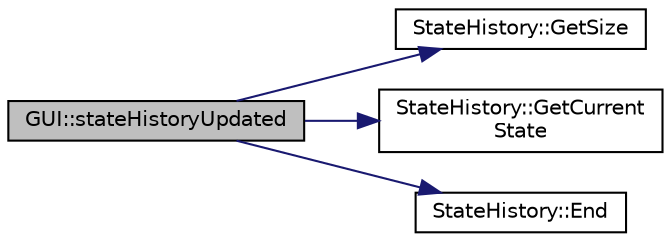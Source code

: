 digraph "GUI::stateHistoryUpdated"
{
  edge [fontname="Helvetica",fontsize="10",labelfontname="Helvetica",labelfontsize="10"];
  node [fontname="Helvetica",fontsize="10",shape=record];
  rankdir="LR";
  Node1 [label="GUI::stateHistoryUpdated",height=0.2,width=0.4,color="black", fillcolor="grey75", style="filled", fontcolor="black"];
  Node1 -> Node2 [color="midnightblue",fontsize="10",style="solid",fontname="Helvetica"];
  Node2 [label="StateHistory::GetSize",height=0.2,width=0.4,color="black", fillcolor="white", style="filled",URL="$class_state_history.html#a4e66b379295753c3c918ce4f6b1e429d"];
  Node1 -> Node3 [color="midnightblue",fontsize="10",style="solid",fontname="Helvetica"];
  Node3 [label="StateHistory::GetCurrent\lState",height=0.2,width=0.4,color="black", fillcolor="white", style="filled",URL="$class_state_history.html#a28e711597ca703c3ff54b0329be54180"];
  Node1 -> Node4 [color="midnightblue",fontsize="10",style="solid",fontname="Helvetica"];
  Node4 [label="StateHistory::End",height=0.2,width=0.4,color="black", fillcolor="white", style="filled",URL="$class_state_history.html#ab7f43afb33447b000b6cf34651e0cd25"];
}
